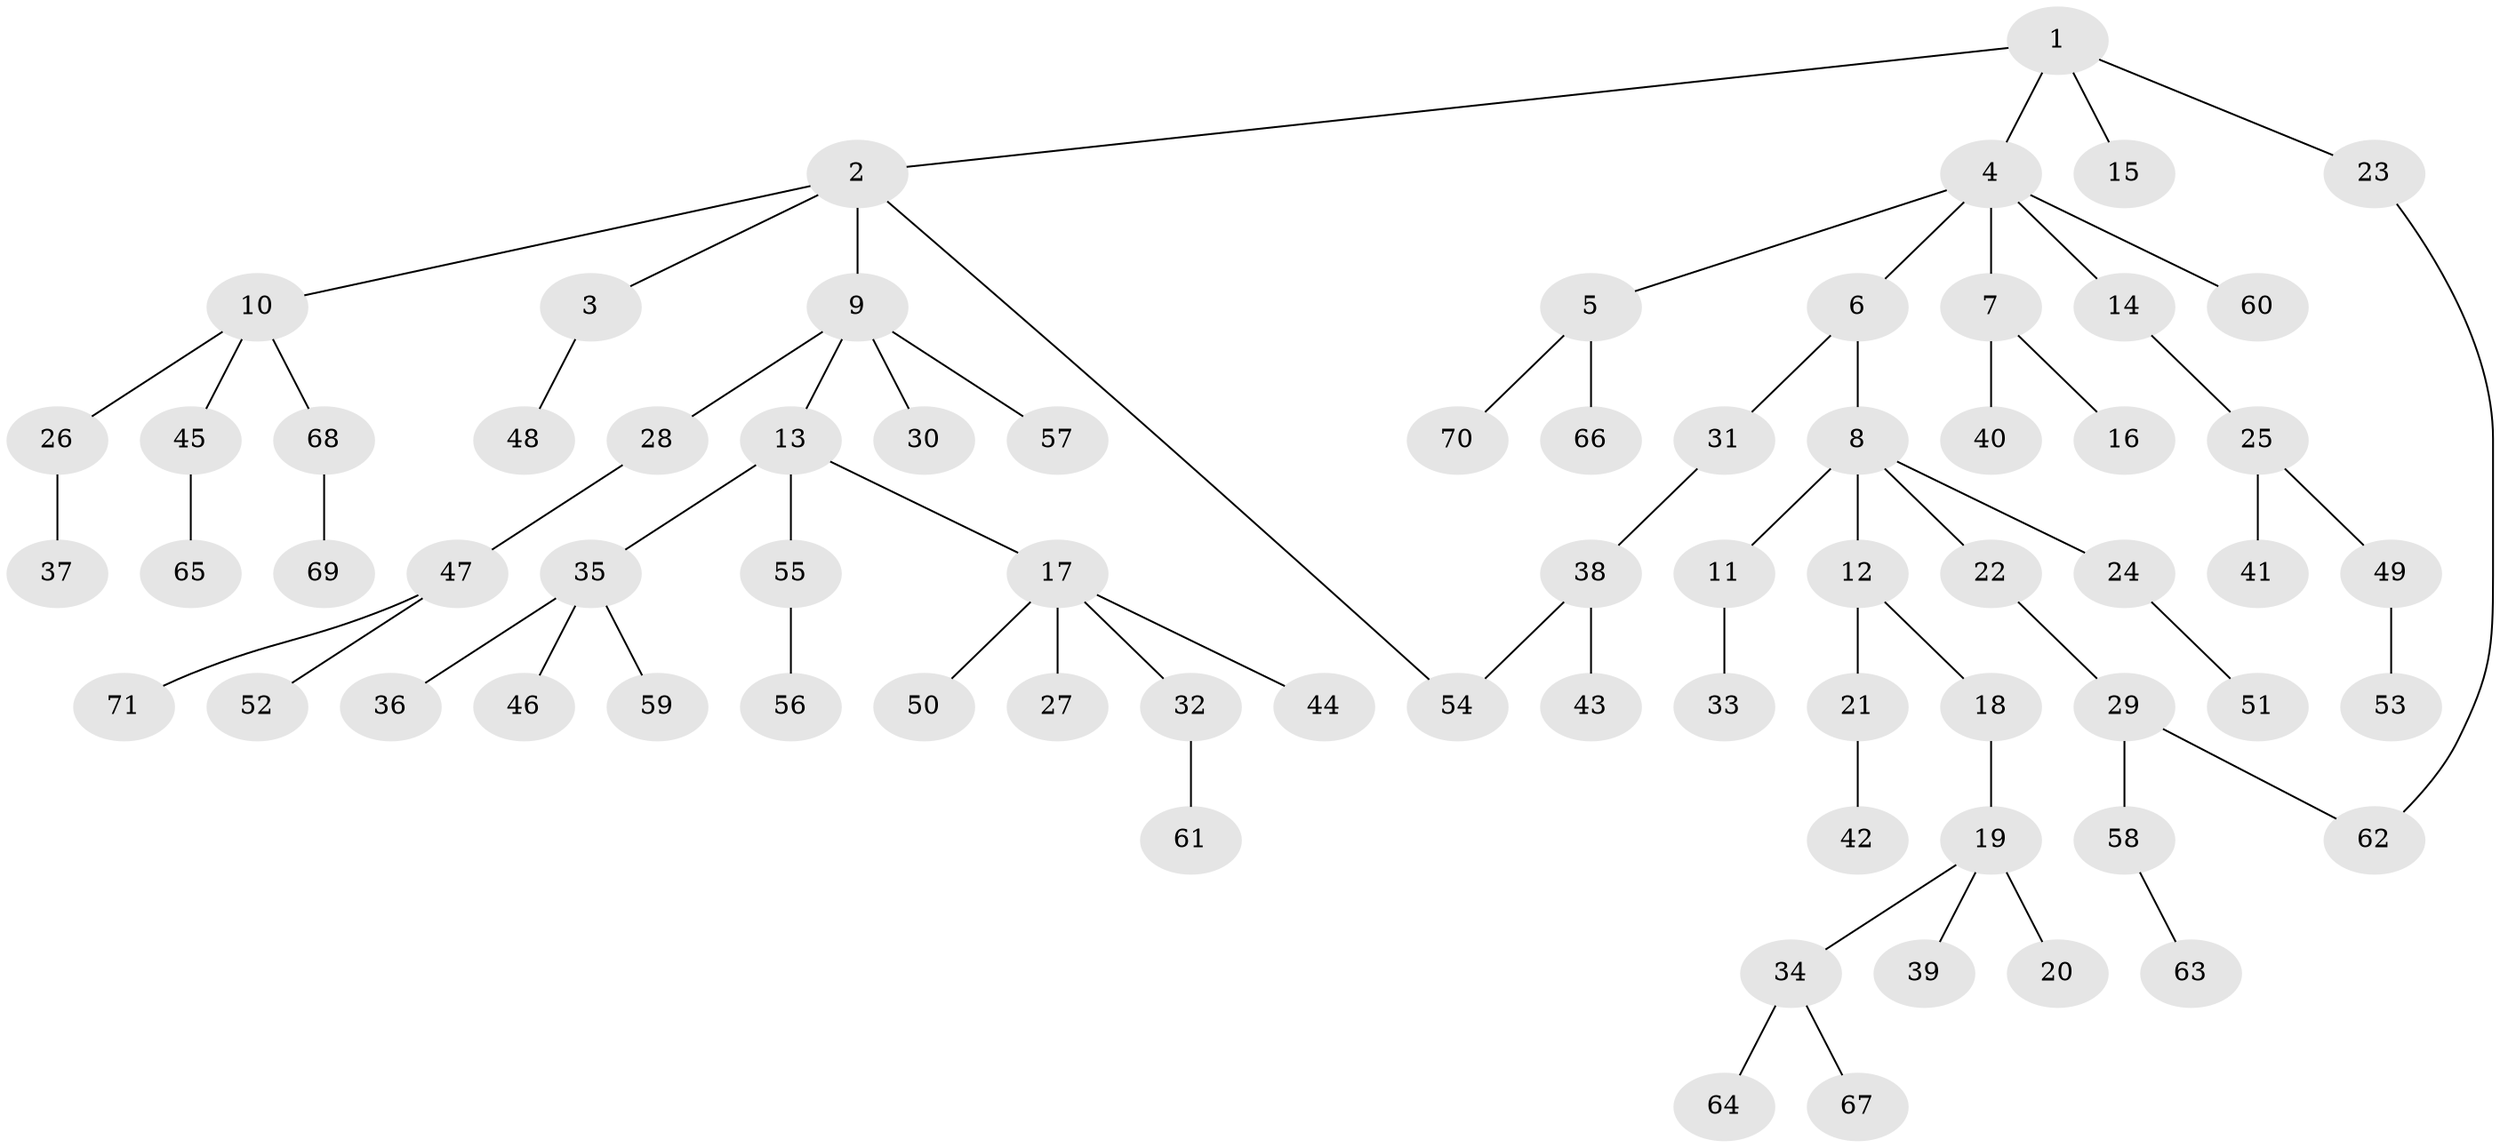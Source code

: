 // Generated by graph-tools (version 1.1) at 2025/25/03/09/25 03:25:33]
// undirected, 71 vertices, 72 edges
graph export_dot {
graph [start="1"]
  node [color=gray90,style=filled];
  1;
  2;
  3;
  4;
  5;
  6;
  7;
  8;
  9;
  10;
  11;
  12;
  13;
  14;
  15;
  16;
  17;
  18;
  19;
  20;
  21;
  22;
  23;
  24;
  25;
  26;
  27;
  28;
  29;
  30;
  31;
  32;
  33;
  34;
  35;
  36;
  37;
  38;
  39;
  40;
  41;
  42;
  43;
  44;
  45;
  46;
  47;
  48;
  49;
  50;
  51;
  52;
  53;
  54;
  55;
  56;
  57;
  58;
  59;
  60;
  61;
  62;
  63;
  64;
  65;
  66;
  67;
  68;
  69;
  70;
  71;
  1 -- 2;
  1 -- 4;
  1 -- 15;
  1 -- 23;
  2 -- 3;
  2 -- 9;
  2 -- 10;
  2 -- 54;
  3 -- 48;
  4 -- 5;
  4 -- 6;
  4 -- 7;
  4 -- 14;
  4 -- 60;
  5 -- 66;
  5 -- 70;
  6 -- 8;
  6 -- 31;
  7 -- 16;
  7 -- 40;
  8 -- 11;
  8 -- 12;
  8 -- 22;
  8 -- 24;
  9 -- 13;
  9 -- 28;
  9 -- 30;
  9 -- 57;
  10 -- 26;
  10 -- 45;
  10 -- 68;
  11 -- 33;
  12 -- 18;
  12 -- 21;
  13 -- 17;
  13 -- 35;
  13 -- 55;
  14 -- 25;
  17 -- 27;
  17 -- 32;
  17 -- 44;
  17 -- 50;
  18 -- 19;
  19 -- 20;
  19 -- 34;
  19 -- 39;
  21 -- 42;
  22 -- 29;
  23 -- 62;
  24 -- 51;
  25 -- 41;
  25 -- 49;
  26 -- 37;
  28 -- 47;
  29 -- 58;
  29 -- 62;
  31 -- 38;
  32 -- 61;
  34 -- 64;
  34 -- 67;
  35 -- 36;
  35 -- 46;
  35 -- 59;
  38 -- 43;
  38 -- 54;
  45 -- 65;
  47 -- 52;
  47 -- 71;
  49 -- 53;
  55 -- 56;
  58 -- 63;
  68 -- 69;
}
